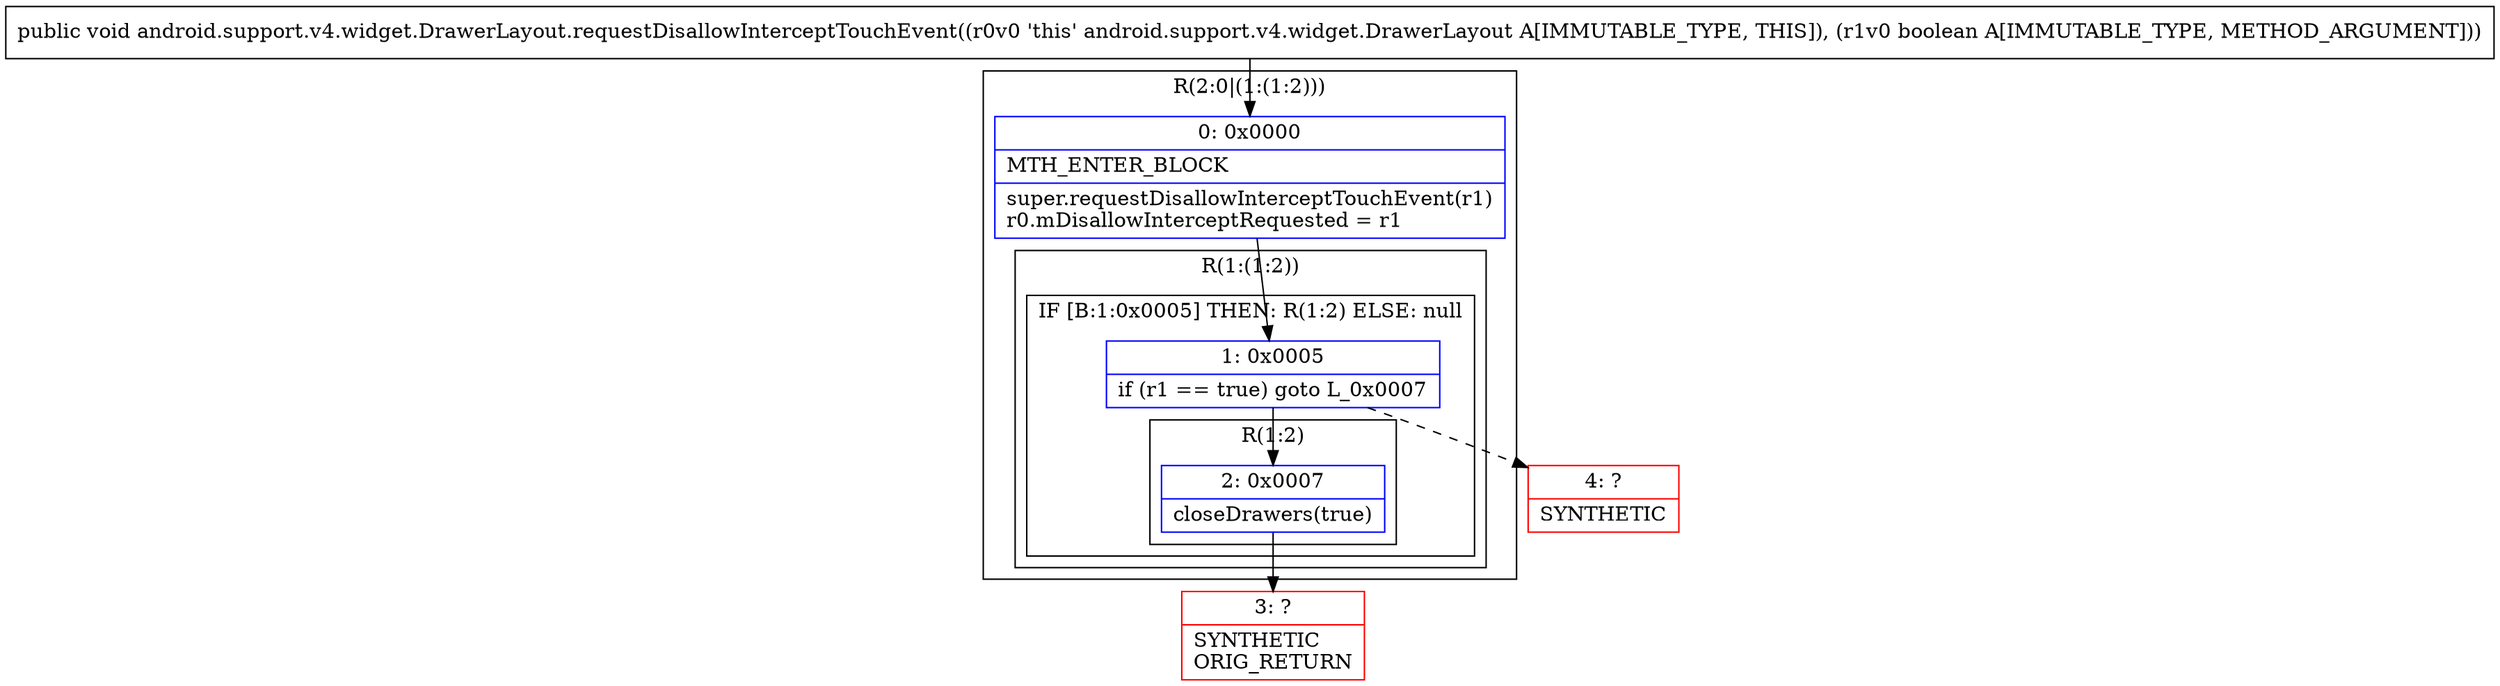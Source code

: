 digraph "CFG forandroid.support.v4.widget.DrawerLayout.requestDisallowInterceptTouchEvent(Z)V" {
subgraph cluster_Region_981258259 {
label = "R(2:0|(1:(1:2)))";
node [shape=record,color=blue];
Node_0 [shape=record,label="{0\:\ 0x0000|MTH_ENTER_BLOCK\l|super.requestDisallowInterceptTouchEvent(r1)\lr0.mDisallowInterceptRequested = r1\l}"];
subgraph cluster_Region_1994121509 {
label = "R(1:(1:2))";
node [shape=record,color=blue];
subgraph cluster_IfRegion_550394855 {
label = "IF [B:1:0x0005] THEN: R(1:2) ELSE: null";
node [shape=record,color=blue];
Node_1 [shape=record,label="{1\:\ 0x0005|if (r1 == true) goto L_0x0007\l}"];
subgraph cluster_Region_590547749 {
label = "R(1:2)";
node [shape=record,color=blue];
Node_2 [shape=record,label="{2\:\ 0x0007|closeDrawers(true)\l}"];
}
}
}
}
Node_3 [shape=record,color=red,label="{3\:\ ?|SYNTHETIC\lORIG_RETURN\l}"];
Node_4 [shape=record,color=red,label="{4\:\ ?|SYNTHETIC\l}"];
MethodNode[shape=record,label="{public void android.support.v4.widget.DrawerLayout.requestDisallowInterceptTouchEvent((r0v0 'this' android.support.v4.widget.DrawerLayout A[IMMUTABLE_TYPE, THIS]), (r1v0 boolean A[IMMUTABLE_TYPE, METHOD_ARGUMENT])) }"];
MethodNode -> Node_0;
Node_0 -> Node_1;
Node_1 -> Node_2;
Node_1 -> Node_4[style=dashed];
Node_2 -> Node_3;
}

